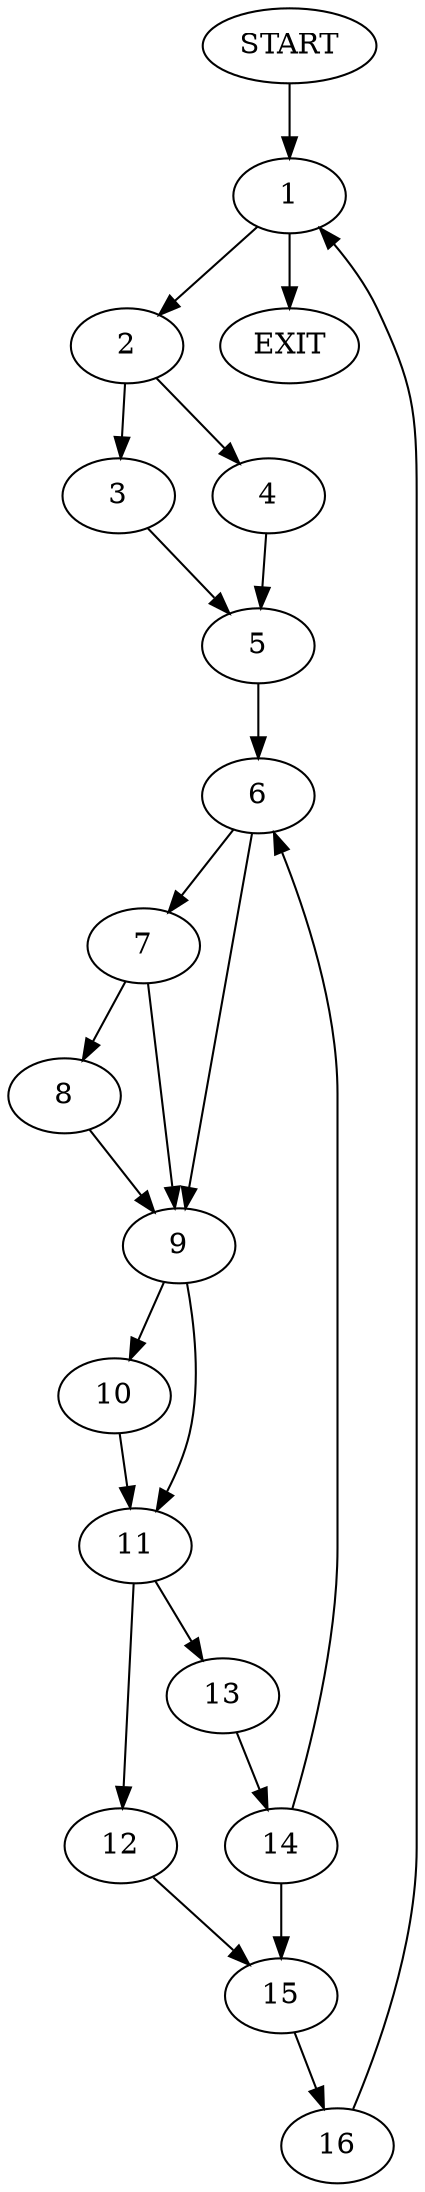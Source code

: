 digraph { 
0 [label="START"];
1;
2;
3;
4;
5;
6;
7;
8;
9;
10;
11;
12;
13;
14;
15;
16;
17[label="EXIT"];
0 -> 1;
1 -> 2;
1 -> 17;
2 -> 3;
2 -> 4;
3 -> 5;
4 -> 5;
5 -> 6;
6 -> 7;
6 -> 9;
7 -> 8;
7 -> 9;
8 -> 9;
9 -> 10;
9 -> 11;
10 -> 11;
11 -> 12;
11 -> 13;
12 -> 15;
13 -> 14;
14 -> 6;
14 -> 15;
15 -> 16;
16 -> 1;
}